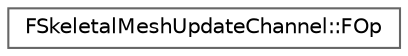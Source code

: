 digraph "Graphical Class Hierarchy"
{
 // INTERACTIVE_SVG=YES
 // LATEX_PDF_SIZE
  bgcolor="transparent";
  edge [fontname=Helvetica,fontsize=10,labelfontname=Helvetica,labelfontsize=10];
  node [fontname=Helvetica,fontsize=10,shape=box,height=0.2,width=0.4];
  rankdir="LR";
  Node0 [id="Node000000",label="FSkeletalMeshUpdateChannel::FOp",height=0.2,width=0.4,color="grey40", fillcolor="white", style="filled",URL="$de/de2/structFSkeletalMeshUpdateChannel_1_1FOp.html",tooltip=" "];
}
